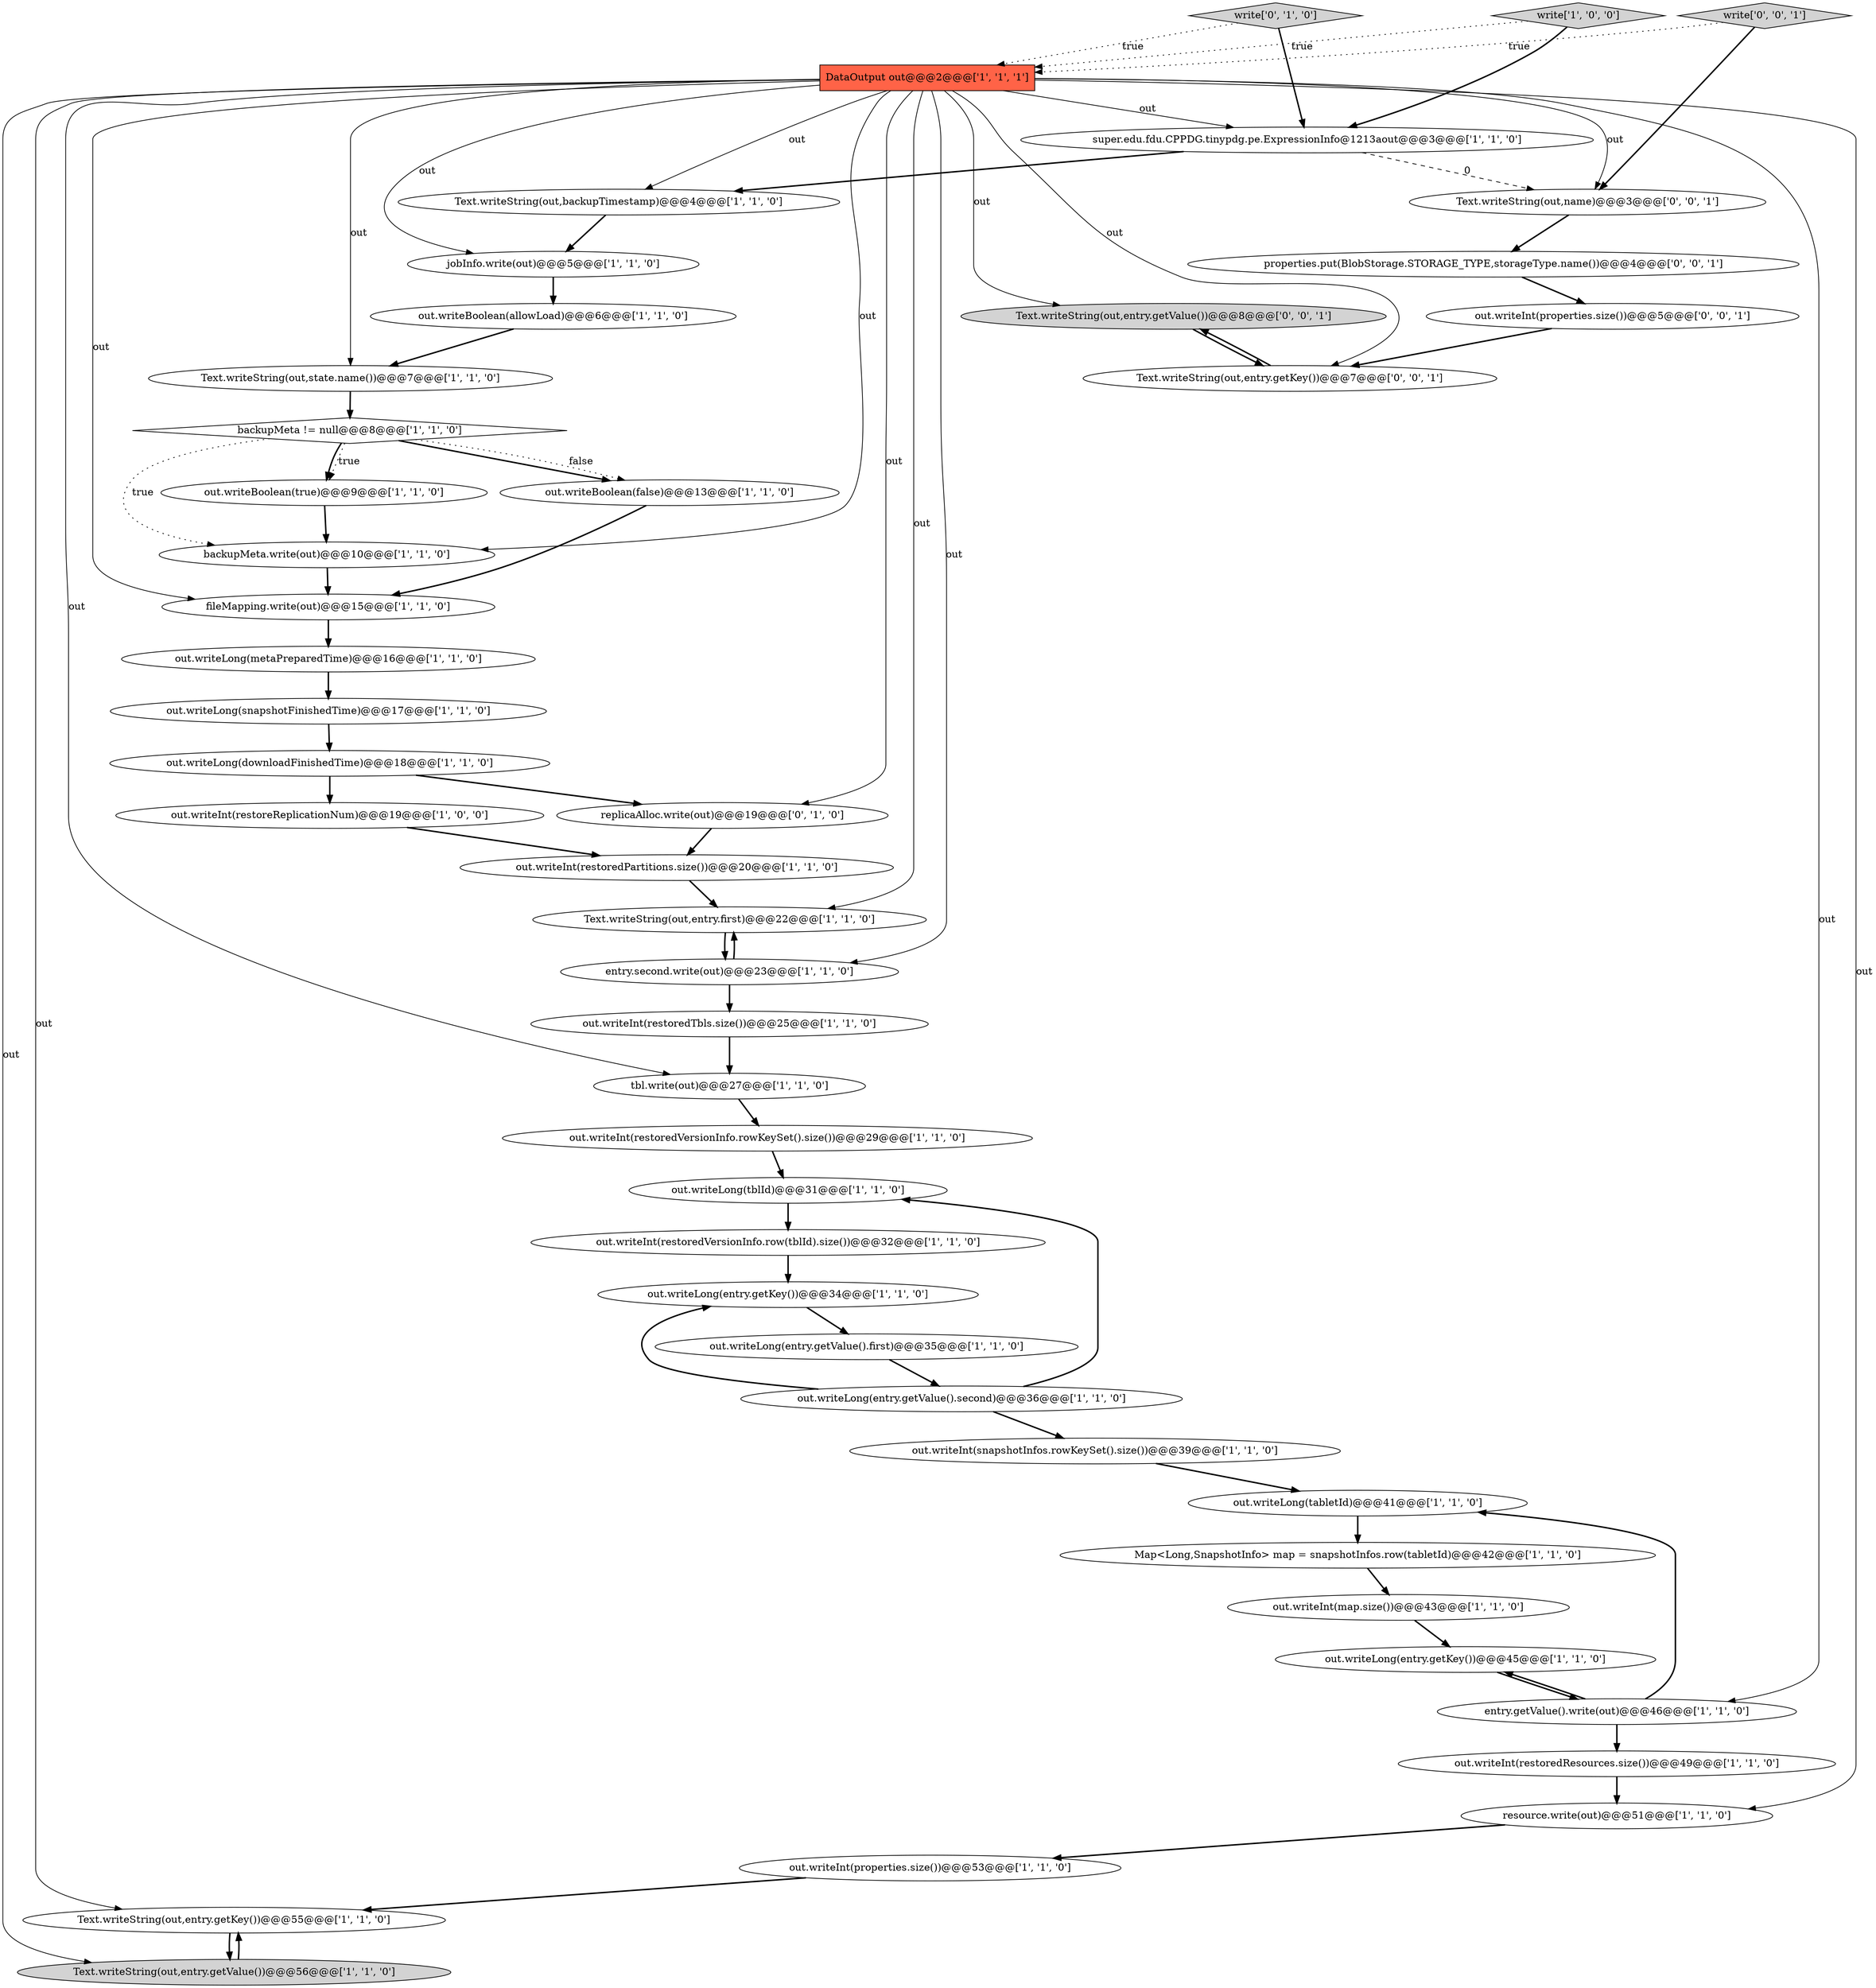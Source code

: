 digraph {
28 [style = filled, label = "backupMeta != null@@@8@@@['1', '1', '0']", fillcolor = white, shape = diamond image = "AAA0AAABBB1BBB"];
19 [style = filled, label = "backupMeta.write(out)@@@10@@@['1', '1', '0']", fillcolor = white, shape = ellipse image = "AAA0AAABBB1BBB"];
24 [style = filled, label = "Text.writeString(out,state.name())@@@7@@@['1', '1', '0']", fillcolor = white, shape = ellipse image = "AAA0AAABBB1BBB"];
16 [style = filled, label = "out.writeLong(entry.getKey())@@@45@@@['1', '1', '0']", fillcolor = white, shape = ellipse image = "AAA0AAABBB1BBB"];
39 [style = filled, label = "replicaAlloc.write(out)@@@19@@@['0', '1', '0']", fillcolor = white, shape = ellipse image = "AAA0AAABBB2BBB"];
0 [style = filled, label = "DataOutput out@@@2@@@['1', '1', '1']", fillcolor = tomato, shape = box image = "AAA0AAABBB1BBB"];
11 [style = filled, label = "Text.writeString(out,backupTimestamp)@@@4@@@['1', '1', '0']", fillcolor = white, shape = ellipse image = "AAA0AAABBB1BBB"];
32 [style = filled, label = "out.writeLong(tabletId)@@@41@@@['1', '1', '0']", fillcolor = white, shape = ellipse image = "AAA0AAABBB1BBB"];
40 [style = filled, label = "out.writeInt(properties.size())@@@5@@@['0', '0', '1']", fillcolor = white, shape = ellipse image = "AAA0AAABBB3BBB"];
4 [style = filled, label = "Map<Long,SnapshotInfo> map = snapshotInfos.row(tabletId)@@@42@@@['1', '1', '0']", fillcolor = white, shape = ellipse image = "AAA0AAABBB1BBB"];
3 [style = filled, label = "out.writeLong(entry.getValue().second)@@@36@@@['1', '1', '0']", fillcolor = white, shape = ellipse image = "AAA0AAABBB1BBB"];
18 [style = filled, label = "Text.writeString(out,entry.getKey())@@@55@@@['1', '1', '0']", fillcolor = white, shape = ellipse image = "AAA0AAABBB1BBB"];
37 [style = filled, label = "out.writeInt(restoredVersionInfo.row(tblId).size())@@@32@@@['1', '1', '0']", fillcolor = white, shape = ellipse image = "AAA0AAABBB1BBB"];
26 [style = filled, label = "fileMapping.write(out)@@@15@@@['1', '1', '0']", fillcolor = white, shape = ellipse image = "AAA0AAABBB1BBB"];
29 [style = filled, label = "out.writeLong(tblId)@@@31@@@['1', '1', '0']", fillcolor = white, shape = ellipse image = "AAA0AAABBB1BBB"];
30 [style = filled, label = "out.writeLong(snapshotFinishedTime)@@@17@@@['1', '1', '0']", fillcolor = white, shape = ellipse image = "AAA0AAABBB1BBB"];
17 [style = filled, label = "resource.write(out)@@@51@@@['1', '1', '0']", fillcolor = white, shape = ellipse image = "AAA0AAABBB1BBB"];
43 [style = filled, label = "Text.writeString(out,entry.getValue())@@@8@@@['0', '0', '1']", fillcolor = lightgray, shape = ellipse image = "AAA0AAABBB3BBB"];
34 [style = filled, label = "out.writeLong(entry.getKey())@@@34@@@['1', '1', '0']", fillcolor = white, shape = ellipse image = "AAA0AAABBB1BBB"];
36 [style = filled, label = "out.writeInt(properties.size())@@@53@@@['1', '1', '0']", fillcolor = white, shape = ellipse image = "AAA0AAABBB1BBB"];
14 [style = filled, label = "Text.writeString(out,entry.getValue())@@@56@@@['1', '1', '0']", fillcolor = lightgray, shape = ellipse image = "AAA0AAABBB1BBB"];
38 [style = filled, label = "write['0', '1', '0']", fillcolor = lightgray, shape = diamond image = "AAA0AAABBB2BBB"];
27 [style = filled, label = "out.writeLong(metaPreparedTime)@@@16@@@['1', '1', '0']", fillcolor = white, shape = ellipse image = "AAA0AAABBB1BBB"];
5 [style = filled, label = "Text.writeString(out,entry.first)@@@22@@@['1', '1', '0']", fillcolor = white, shape = ellipse image = "AAA0AAABBB1BBB"];
9 [style = filled, label = "tbl.write(out)@@@27@@@['1', '1', '0']", fillcolor = white, shape = ellipse image = "AAA0AAABBB1BBB"];
15 [style = filled, label = "entry.second.write(out)@@@23@@@['1', '1', '0']", fillcolor = white, shape = ellipse image = "AAA0AAABBB1BBB"];
41 [style = filled, label = "write['0', '0', '1']", fillcolor = lightgray, shape = diamond image = "AAA0AAABBB3BBB"];
21 [style = filled, label = "super.edu.fdu.CPPDG.tinypdg.pe.ExpressionInfo@1213aout@@@3@@@['1', '1', '0']", fillcolor = white, shape = ellipse image = "AAA0AAABBB1BBB"];
42 [style = filled, label = "properties.put(BlobStorage.STORAGE_TYPE,storageType.name())@@@4@@@['0', '0', '1']", fillcolor = white, shape = ellipse image = "AAA0AAABBB3BBB"];
8 [style = filled, label = "out.writeInt(restoredTbls.size())@@@25@@@['1', '1', '0']", fillcolor = white, shape = ellipse image = "AAA0AAABBB1BBB"];
23 [style = filled, label = "entry.getValue().write(out)@@@46@@@['1', '1', '0']", fillcolor = white, shape = ellipse image = "AAA0AAABBB1BBB"];
25 [style = filled, label = "out.writeInt(restoreReplicationNum)@@@19@@@['1', '0', '0']", fillcolor = white, shape = ellipse image = "AAA0AAABBB1BBB"];
35 [style = filled, label = "out.writeInt(restoredResources.size())@@@49@@@['1', '1', '0']", fillcolor = white, shape = ellipse image = "AAA0AAABBB1BBB"];
45 [style = filled, label = "Text.writeString(out,entry.getKey())@@@7@@@['0', '0', '1']", fillcolor = white, shape = ellipse image = "AAA0AAABBB3BBB"];
10 [style = filled, label = "out.writeLong(entry.getValue().first)@@@35@@@['1', '1', '0']", fillcolor = white, shape = ellipse image = "AAA0AAABBB1BBB"];
12 [style = filled, label = "out.writeBoolean(true)@@@9@@@['1', '1', '0']", fillcolor = white, shape = ellipse image = "AAA0AAABBB1BBB"];
22 [style = filled, label = "write['1', '0', '0']", fillcolor = lightgray, shape = diamond image = "AAA0AAABBB1BBB"];
20 [style = filled, label = "out.writeLong(downloadFinishedTime)@@@18@@@['1', '1', '0']", fillcolor = white, shape = ellipse image = "AAA0AAABBB1BBB"];
1 [style = filled, label = "jobInfo.write(out)@@@5@@@['1', '1', '0']", fillcolor = white, shape = ellipse image = "AAA0AAABBB1BBB"];
33 [style = filled, label = "out.writeBoolean(allowLoad)@@@6@@@['1', '1', '0']", fillcolor = white, shape = ellipse image = "AAA0AAABBB1BBB"];
2 [style = filled, label = "out.writeInt(restoredVersionInfo.rowKeySet().size())@@@29@@@['1', '1', '0']", fillcolor = white, shape = ellipse image = "AAA0AAABBB1BBB"];
31 [style = filled, label = "out.writeInt(snapshotInfos.rowKeySet().size())@@@39@@@['1', '1', '0']", fillcolor = white, shape = ellipse image = "AAA0AAABBB1BBB"];
6 [style = filled, label = "out.writeInt(map.size())@@@43@@@['1', '1', '0']", fillcolor = white, shape = ellipse image = "AAA0AAABBB1BBB"];
44 [style = filled, label = "Text.writeString(out,name)@@@3@@@['0', '0', '1']", fillcolor = white, shape = ellipse image = "AAA0AAABBB3BBB"];
13 [style = filled, label = "out.writeBoolean(false)@@@13@@@['1', '1', '0']", fillcolor = white, shape = ellipse image = "AAA0AAABBB1BBB"];
7 [style = filled, label = "out.writeInt(restoredPartitions.size())@@@20@@@['1', '1', '0']", fillcolor = white, shape = ellipse image = "AAA0AAABBB1BBB"];
3->29 [style = bold, label=""];
13->26 [style = bold, label=""];
21->11 [style = bold, label=""];
28->13 [style = bold, label=""];
4->6 [style = bold, label=""];
22->0 [style = dotted, label="true"];
23->32 [style = bold, label=""];
8->9 [style = bold, label=""];
35->17 [style = bold, label=""];
0->44 [style = solid, label="out"];
28->12 [style = bold, label=""];
14->18 [style = bold, label=""];
44->42 [style = bold, label=""];
43->45 [style = bold, label=""];
0->5 [style = solid, label="out"];
29->37 [style = bold, label=""];
41->44 [style = bold, label=""];
40->45 [style = bold, label=""];
25->7 [style = bold, label=""];
0->26 [style = solid, label="out"];
9->2 [style = bold, label=""];
23->16 [style = bold, label=""];
21->44 [style = dashed, label="0"];
11->1 [style = bold, label=""];
28->12 [style = dotted, label="true"];
26->27 [style = bold, label=""];
31->32 [style = bold, label=""];
0->11 [style = solid, label="out"];
10->3 [style = bold, label=""];
1->33 [style = bold, label=""];
0->9 [style = solid, label="out"];
0->15 [style = solid, label="out"];
20->25 [style = bold, label=""];
6->16 [style = bold, label=""];
36->18 [style = bold, label=""];
38->21 [style = bold, label=""];
39->7 [style = bold, label=""];
30->20 [style = bold, label=""];
0->21 [style = solid, label="out"];
0->19 [style = solid, label="out"];
37->34 [style = bold, label=""];
23->35 [style = bold, label=""];
17->36 [style = bold, label=""];
2->29 [style = bold, label=""];
34->10 [style = bold, label=""];
16->23 [style = bold, label=""];
3->31 [style = bold, label=""];
45->43 [style = bold, label=""];
42->40 [style = bold, label=""];
0->14 [style = solid, label="out"];
28->19 [style = dotted, label="true"];
12->19 [style = bold, label=""];
27->30 [style = bold, label=""];
19->26 [style = bold, label=""];
15->5 [style = bold, label=""];
0->43 [style = solid, label="out"];
0->18 [style = solid, label="out"];
7->5 [style = bold, label=""];
22->21 [style = bold, label=""];
0->39 [style = solid, label="out"];
41->0 [style = dotted, label="true"];
20->39 [style = bold, label=""];
24->28 [style = bold, label=""];
18->14 [style = bold, label=""];
0->24 [style = solid, label="out"];
33->24 [style = bold, label=""];
0->23 [style = solid, label="out"];
15->8 [style = bold, label=""];
32->4 [style = bold, label=""];
0->1 [style = solid, label="out"];
28->13 [style = dotted, label="false"];
38->0 [style = dotted, label="true"];
3->34 [style = bold, label=""];
5->15 [style = bold, label=""];
0->17 [style = solid, label="out"];
0->45 [style = solid, label="out"];
}
